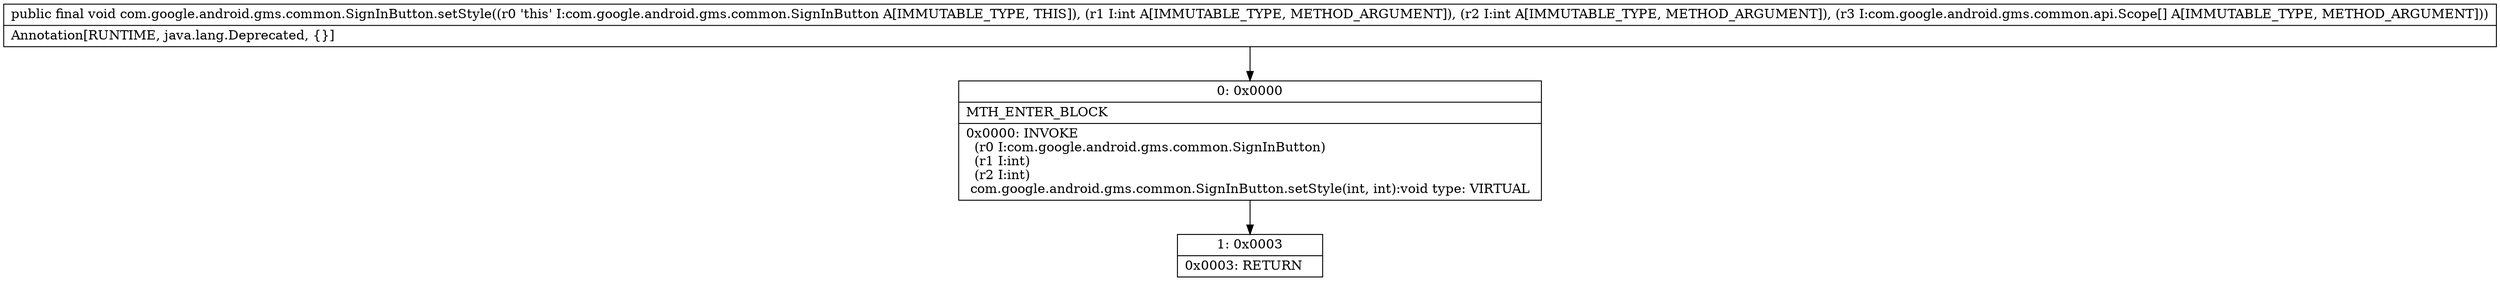 digraph "CFG forcom.google.android.gms.common.SignInButton.setStyle(II[Lcom\/google\/android\/gms\/common\/api\/Scope;)V" {
Node_0 [shape=record,label="{0\:\ 0x0000|MTH_ENTER_BLOCK\l|0x0000: INVOKE  \l  (r0 I:com.google.android.gms.common.SignInButton)\l  (r1 I:int)\l  (r2 I:int)\l com.google.android.gms.common.SignInButton.setStyle(int, int):void type: VIRTUAL \l}"];
Node_1 [shape=record,label="{1\:\ 0x0003|0x0003: RETURN   \l}"];
MethodNode[shape=record,label="{public final void com.google.android.gms.common.SignInButton.setStyle((r0 'this' I:com.google.android.gms.common.SignInButton A[IMMUTABLE_TYPE, THIS]), (r1 I:int A[IMMUTABLE_TYPE, METHOD_ARGUMENT]), (r2 I:int A[IMMUTABLE_TYPE, METHOD_ARGUMENT]), (r3 I:com.google.android.gms.common.api.Scope[] A[IMMUTABLE_TYPE, METHOD_ARGUMENT]))  | Annotation[RUNTIME, java.lang.Deprecated, \{\}]\l}"];
MethodNode -> Node_0;
Node_0 -> Node_1;
}


